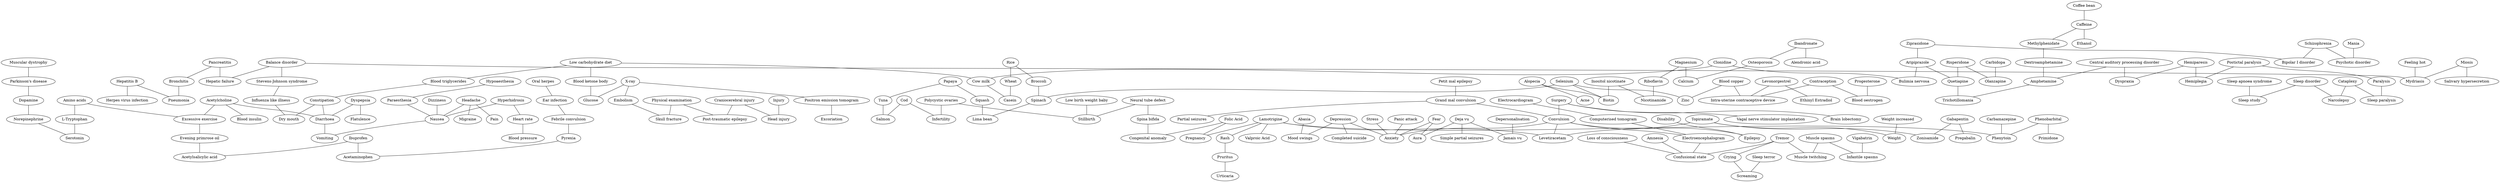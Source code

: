 strict graph layer0 {
	graph [name=layer0];
	node [label="\N"];
	54	[label=Pancreatitis,
		src_id=182725,
		weight=0.0014013146610338664];
	274	[label=Bronchitis,
		src_id=172749,
		weight=0.0007284881457166033];
	54 -- 274	[level=1,
		weight=45.23];
	63	[label="Hepatic failure",
		src_id=177896,
		weight=0.001530935416122003];
	54 -- 63	[level=1,
		weight=95.05];
	340	[label="Weight increased",
		level=1,
		src_id=188826,
		weight=0.0015892839399616226];
	18	[label=Weight,
		level=1,
		src_id=188818,
		weight=0.00486879191589432];
	340 -- 18	[level=1,
		weight=133.59];
	75	[label=Papaya,
		src_id=8707,
		weight=0.0015510816572710418];
	177	[label=Squash,
		src_id=8639,
		weight=0.0014891995467117205];
	75 -- 177	[level=1,
		weight=245.95];
	526	[label=Tuna,
		src_id=8643,
		weight=0.00042794740256587053];
	75 -- 526	[level=1,
		weight=73.37];
	114	[label="Inositol nicotinate",
		level=1,
		src_id=7903,
		weight=0.002194504709405285];
	198	[label=Biotin,
		src_id=114,
		weight=0.0011258512616127542];
	114 -- 198	[level=1,
		weight=431.07];
	305	[label=Nicotinamide,
		level=1,
		src_id=2556,
		weight=0.0018503998594221061];
	114 -- 305	[level=1,
		weight=438.61];
	42	[label=Hypoaesthesia,
		level=1,
		src_id=178564,
		weight=0.002800118886895745];
	133	[label=Paraesthesia,
		level=1,
		src_id=182787,
		weight=0.0022064033562582846];
	42 -- 133	[level=1,
		weight=159.46];
	58	[label="Muscular dystrophy",
		level=1,
		src_id=181277,
		weight=0.0025303985127689333];
	131	[label="Parkinson's disease",
		src_id=182898,
		weight=0.0011921711590044898];
	58 -- 131	[level=1,
		weight=159.09];
	55	[label="Oral herpes",
		level=1,
		src_id=182307,
		weight=0.002040530631971636];
	259	[label="Ear infection",
		src_id=175529,
		weight=0.0005090966980945888];
	55 -- 259	[level=1,
		weight=52.78];
	383	[label="Petit mal epilepsy",
		level=1,
		src_id=183307,
		weight=0.001798291889556248];
	44	[label="Grand mal convulsion",
		level=1,
		src_id=177516,
		weight=0.0079300130694745];
	383 -- 44	[level=1,
		weight=59.99];
	296	[label="Lima bean",
		src_id=8610,
		weight=0.001185610296059662];
	177 -- 296	[level=1,
		weight=354.81];
	173	[label=Selenium,
		src_id=9080,
		weight=0.0010042446927168594];
	173 -- 198	[level=1,
		weight=145.41];
	178	[label=Spinach,
		src_id=8638,
		weight=0.0014327736794283237];
	173 -- 178	[level=1,
		weight=85.24];
	306	[label=Zinc,
		src_id=1526,
		weight=0.0007667013766820344];
	173 -- 306	[level=1,
		weight=234.71];
	76	[label=Rice,
		src_id=8633,
		weight=0.0012649412773325943];
	77	[label=Broccoli,
		level=1,
		src_id=8584,
		weight=0.001610594567986371];
	76 -- 77	[level=1,
		weight=83.56];
	112	[label=Wheat,
		src_id=8648,
		weight=0.001350608917292089];
	76 -- 112	[level=1,
		weight=107.14];
	5	[label=Surgery,
		level=1,
		src_id=186589,
		weight=0.009304016121721907];
	1	[label=Convulsion,
		level=1,
		src_id=174366,
		weight=0.04384272583999458];
	5 -- 1	[level=1,
		weight=88.66];
	84	[label="Vagal nerve stimulator implantation",
		level=1,
		src_id=188187,
		weight=0.002775812546417932];
	5 -- 84	[level=1,
		weight=92.26];
	487	[label="Brain lobectomy",
		level=1,
		src_id=172601,
		weight=0.002694700047847313];
	5 -- 487	[level=1,
		weight=83.51];
	312	[label=Dopamine,
		src_id=974,
		weight=0.0006653144450635018];
	131 -- 312	[level=1,
		weight=47.15];
	41	[label="Low birth weight baby",
		level=1,
		src_id=180135,
		weight=0.0028383288520247643];
	28	[label=Stillbirth,
		level=1,
		src_id=186413,
		weight=0.002952839711985516];
	41 -- 28	[level=1,
		weight=399.04];
	333	[label="Folic Acid",
		level=1,
		src_id=150,
		weight=0.0024845476899730446];
	161	[label="Congenital anomaly",
		src_id=174082,
		weight=0.001354224235863074];
	333 -- 161	[level=1,
		weight=110.38];
	8	[label=Pregnancy,
		level=1,
		src_id=184014,
		weight=0.004025241046263508];
	333 -- 8	[level=1,
		weight=161.48];
	27	[label=Tremor,
		level=1,
		src_id=187373,
		weight=0.003399346148597115];
	99	[label=Crying,
		src_id=174575,
		weight=0.0014334267082630775];
	27 -- 99	[level=1,
		weight=45.41];
	137	[label="Muscle twitching",
		src_id=181276,
		weight=0.0015009005707355728];
	27 -- 137	[level=1,
		weight=52.0];
	24	[label="Confusional state",
		level=1,
		src_id=174071,
		weight=0.00570327354560458];
	27 -- 24	[level=1,
		weight=49.59];
	34	[label=Acetylcholine,
		level=1,
		src_id=2951,
		weight=0.004129814689207429];
	256	[label="Excessive exercise",
		level=1,
		src_id=176247,
		weight=0.002109734300955528];
	34 -- 256	[level=1,
		weight=480.36];
	71	[label="Blood insulin",
		level=1,
		src_id=172218,
		weight=0.0017421589272280302];
	34 -- 71	[level=1,
		weight=157.97];
	46	[label=Diarrhoea,
		level=1,
		src_id=175200,
		weight=0.0016948606007577234];
	34 -- 46	[level=1,
		weight=81.69];
	180	[label="Amino acids",
		src_id=8309,
		weight=0.001000032620526876];
	584	[label="L-Tryptophan",
		src_id=142,
		weight=0.0004975205822659481];
	180 -- 584	[level=1,
		weight=61.08];
	180 -- 256	[level=1,
		weight=292.38];
	125	[label="Sleep apnoea syndrome",
		level=1,
		src_id=185998,
		weight=0.001635743431742638];
	363	[label="Sleep study",
		src_id=186011,
		weight=0.0010445146940924026];
	125 -- 363	[level=1,
		weight=154.48];
	193	[label=Progesterone,
		level=1,
		src_id=385,
		weight=0.0016132666340623466];
	25	[label="Blood oestrogen",
		level=1,
		src_id=172274,
		weight=0.002595204538722153];
	193 -- 25	[level=1,
		weight=257.77];
	10	[label=Lamotrigine,
		level=1,
		src_id=542,
		weight=0.00892886896589501];
	12	[label=Rash,
		level=1,
		src_id=184786,
		weight=0.002831584768486793];
	10 -- 12	[level=1,
		weight=57.5];
	51	[label="Valproic Acid",
		level=1,
		src_id=304,
		weight=0.0028508274237053887];
	10 -- 51	[level=1,
		weight=120.82];
	6	[label=Levetiracetam,
		level=1,
		src_id=1186,
		weight=0.010030972226360069];
	10 -- 6	[level=1,
		weight=159.17];
	10 -- 8	[level=1,
		weight=89.36];
	13	[label=Phenytoin,
		level=1,
		src_id=243,
		weight=0.00457089379012619];
	10 -- 13	[level=1,
		weight=96.5];
	537	[label=Serotonin,
		src_id=7810,
		weight=0.000673588565290134];
	584 -- 537	[level=1,
		weight=143.89];
	97	[label="Febrile convulsion",
		src_id=176614,
		weight=0.0013774781879227608];
	259 -- 97	[level=1,
		weight=47.89];
	98	[label=Electrocardiogram,
		level=1,
		src_id=175655,
		weight=0.0022047227677469243];
	67	[label="Computerised tomogram",
		level=1,
		src_id=174039,
		weight=0.0035296011964764847];
	98 -- 67	[level=1,
		weight=56.55];
	194	[label=Carbidopa,
		level=1,
		src_id=181,
		weight=0.001820895223381786];
	329	[label=Olanzapine,
		src_id=324,
		weight=0.0009014436378500246];
	194 -- 329	[level=1,
		weight=245.95];
	139	[label="Low carbohydrate diet",
		level=1,
		src_id=180136,
		weight=0.002218806008110028];
	277	[label="Blood ketone body",
		src_id=172233,
		weight=0.0010208761385491804];
	139 -- 277	[level=1,
		weight=300.38];
	295	[label="Cow milk",
		src_id=8613,
		weight=0.0011237342517793564];
	139 -- 295	[level=1,
		weight=284.05];
	69	[label="Blood triglycerides",
		level=1,
		src_id=172398,
		weight=0.0020127820066019064];
	139 -- 69	[level=1,
		weight=472.75];
	567	[label=Clonidine,
		src_id=562,
		weight=0.0003801557311510104];
	567 -- 295	[level=1,
		weight=58.9];
	47	[label="Bulimia nervosa",
		level=1,
		src_id=172802,
		weight=0.0018807861194870571];
	567 -- 47	[level=1,
		weight=80.61];
	181	[label=Glucose,
		src_id=8280,
		weight=0.0008337754516897465];
	277 -- 181	[level=1,
		weight=112.0];
	380	[label="Physical examination",
		src_id=183464,
		weight=0.0006789472439002296];
	378	[label="Post-traumatic epilepsy",
		src_id=183904,
		weight=0.0012830202001650442];
	380 -- 378	[level=1,
		weight=78.67];
	213	[label="Skull fracture",
		src_id=185991,
		weight=0.0009881226370405227];
	380 -- 213	[level=1,
		weight=65.99];
	60	[label="Loss of consciousness",
		level=1,
		src_id=180127,
		weight=0.0019688781130730716];
	60 -- 24	[level=1,
		weight=68.66];
	393	[label="Neural tube defect",
		src_id=181701,
		weight=0.001127042231907036];
	88	[label="Spina bifida",
		level=1,
		src_id=186194,
		weight=0.001828235028581937];
	393 -- 88	[level=1,
		weight=243.61];
	393 -- 28	[level=1,
		weight=281.97];
	218	[label="Postictal paralysis",
		src_id=183927,
		weight=0.0008276044574928793];
	132	[label=Paralysis,
		src_id=182799,
		weight=0.0008176914551610002];
	218 -- 132	[level=1,
		weight=64.88];
	432	[label=Hemiplegia,
		src_id=177845,
		weight=0.0006523169179595826];
	218 -- 432	[level=1,
		weight=45.23];
	32	[label=Fear,
		level=1,
		src_id=176601,
		weight=0.003091900262013508];
	7	[label=Anxiety,
		level=1,
		src_id=170661,
		weight=0.010312381534872536];
	32 -- 7	[level=1,
		weight=72.45];
	108	[label=Aura,
		level=1,
		src_id=171120,
		weight=0.0020774190396517264];
	32 -- 108	[level=1,
		weight=66.63];
	33	[label=Contraception,
		level=1,
		src_id=174350,
		weight=0.001688357640760394];
	242	[label="Intra-uterine contraceptive device",
		src_id=179325,
		weight=0.0010021432116518211];
	33 -- 242	[level=1,
		weight=89.31];
	33 -- 25	[level=1,
		weight=92.05];
	44 -- 1	[level=1,
		weight=122.06];
	130	[label="Partial seizures",
		level=1,
		src_id=182927,
		weight=0.002283289165749464];
	44 -- 130	[level=1,
		weight=69.43];
	299	[label=Casein,
		src_id=8589,
		weight=0.0010664295842427256];
	295 -- 299	[level=1,
		weight=354.81];
	166	[label="Balance disorder",
		src_id=171241,
		weight=0.000847831367039775];
	87	[label="Stevens-Johnson syndrome",
		src_id=186406,
		weight=0.0013870509328834477];
	166 -- 87	[level=1,
		weight=47.83];
	166 -- 63	[level=1,
		weight=47.15];
	136	[label=Mydriasis,
		src_id=181328,
		weight=0.0013257266416520426];
	166 -- 136	[level=1,
		weight=81.11];
	38	[label=Schizophrenia,
		src_id=185574,
		weight=0.0014792301015358078];
	165	[label="Bipolar I disorder",
		src_id=171760,
		weight=0.0009578055367051631];
	38 -- 165	[level=1,
		weight=46.86];
	19	[label="Psychotic disorder",
		level=1,
		src_id=184453,
		weight=0.002515431091399857];
	38 -- 19	[level=1,
		weight=54.72];
	88 -- 161	[level=1,
		weight=74.13];
	102	[label=Constipation,
		src_id=174340,
		weight=0.0010925019631173453];
	69 -- 102	[level=1,
		weight=63.44];
	65	[label="Dry mouth",
		src_id=175420,
		weight=0.0014254720076736314];
	102 -- 65	[level=1,
		weight=63.75];
	102 -- 46	[level=1,
		weight=63.65];
	77 -- 178	[level=1,
		weight=258.32];
	517	[label=Abasia,
		level=1,
		src_id=169482,
		weight=0.0015753060765595918];
	138	[label="Mood swings",
		level=1,
		src_id=181119,
		weight=0.0016620765499499475];
	517 -- 138	[level=1,
		weight=41.47];
	287	[label="Evening primrose oil",
		src_id=9213,
		weight=0.0011072517313021554];
	256 -- 287	[level=1,
		weight=402.63];
	327	[label=Levonorgestrel,
		src_id=357,
		weight=0.0010644666629913491];
	81	[label="Ethinyl Estradiol",
		level=1,
		src_id=963,
		weight=0.0020546732981257263];
	327 -- 81	[level=1,
		weight=228.45];
	327 -- 242	[level=1,
		weight=186.57];
	459	[label=Dyspepsia,
		src_id=175492,
		weight=0.0003869878680406234];
	96	[label=Flatulence,
		level=1,
		src_id=176744,
		weight=0.0016427002916782514];
	459 -- 96	[level=1,
		weight=56.14];
	459 -- 46	[level=1,
		weight=34.47];
	9	[label=Depression,
		level=1,
		src_id=175023,
		weight=0.0044799153809282405];
	103	[label="Completed suicide",
		level=1,
		src_id=174010,
		weight=0.0017448613927763756];
	9 -- 103	[level=1,
		weight=45.98];
	9 -- 7	[level=1,
		weight=108.88];
	9 -- 138	[level=1,
		weight=45.59];
	21	[label=Headache,
		level=1,
		src_id=177790,
		weight=0.005250834729440146];
	4	[label=Pain,
		level=1,
		src_id=182630,
		weight=0.0034363057630249967];
	21 -- 4	[level=1,
		weight=64.19];
	30	[label=Migraine,
		level=1,
		src_id=180996,
		weight=0.002695993506544697];
	21 -- 30	[level=1,
		weight=94.85];
	14	[label=Nausea,
		level=1,
		src_id=181546,
		weight=0.004639683981880418];
	21 -- 14	[level=1,
		weight=85.24];
	89	[label="Sleep terror",
		level=1,
		src_id=186015,
		weight=0.0015825649693071186];
	367	[label=Screaming,
		src_id=185624,
		weight=0.0012516920066908644];
	89 -- 367	[level=1,
		weight=57.59];
	310	[label=Ibuprofen,
		src_id=1035,
		weight=0.0007368761245271152];
	35	[label=Acetaminophen,
		level=1,
		src_id=307,
		weight=0.0018009398215968093];
	310 -- 35	[level=1,
		weight=143.43];
	313	[label="Acetylsalicylic acid",
		src_id=931,
		weight=0.0005583688578593127];
	310 -- 313	[level=1,
		weight=94.01];
	124	[label="Sleep disorder",
		src_id=186000,
		weight=0.0007333483259291371];
	57	[label=Narcolepsy,
		level=1,
		src_id=181475,
		weight=0.001674888198880834];
	124 -- 57	[level=1,
		weight=46.77];
	124 -- 363	[level=1,
		weight=52.7];
	419	[label="Influenza like illness",
		src_id=179014,
		weight=0.0005850434796401921];
	87 -- 419	[level=1,
		weight=83.71];
	419 -- 65	[level=1,
		weight=55.15];
	39	[label=Pruritus,
		level=1,
		src_id=184366,
		weight=0.0024121341744640446];
	12 -- 39	[level=1,
		weight=87.16];
	188	[label=Ibandronate,
		src_id=696,
		weight=0.0010427564347667056];
	189	[label="Alendronic acid",
		level=1,
		src_id=617,
		weight=0.0016471292412961716];
	188 -- 189	[level=1,
		weight=140.66];
	134	[label=Osteoporosis,
		src_id=182448,
		weight=0.0011569793778963033];
	188 -- 134	[level=1,
		weight=91.06];
	85	[label=Urticaria,
		level=1,
		src_id=188054,
		weight=0.002078927924128333];
	39 -- 85	[level=1,
		weight=51.42];
	311	[label=Gabapentin,
		src_id=982,
		weight=0.0015351270910551008];
	116	[label=Zonisamide,
		level=1,
		src_id=895,
		weight=0.0017358953000514413];
	311 -- 116	[level=1,
		weight=42.55];
	330	[label=Pregabalin,
		level=1,
		src_id=221,
		weight=0.001765694660728438];
	311 -- 330	[level=1,
		weight=65.48];
	179	[label="Coffee bean",
		level=1,
		src_id=8595,
		weight=0.0019368446972410553];
	82	[label=Caffeine,
		level=1,
		src_id=192,
		weight=0.002334705699678128];
	179 -- 82	[level=1,
		weight=185.8];
	40	[label="Muscle spasms",
		src_id=181270,
		weight=0.001492503923163199];
	40 -- 137	[level=1,
		weight=46.91];
	422	[label="Infantile spasms",
		src_id=178941,
		weight=0.001296407942825725];
	40 -- 422	[level=1,
		weight=53.14];
	110	[label=Alopecia,
		src_id=170026,
		weight=0.0007307056528455718];
	110 -- 198	[level=1,
		weight=66.97];
	49	[label=Acne,
		level=1,
		src_id=169642,
		weight=0.001782056461819542];
	110 -- 49	[level=1,
		weight=34.29];
	128	[label="Polycystic ovaries",
		src_id=183761,
		weight=0.0009095864812776184];
	243	[label=Infertility,
		src_id=178985,
		weight=0.000617853565975358];
	128 -- 243	[level=1,
		weight=133.68];
	128 -- 28	[level=1,
		weight=143.89];
	99 -- 367	[level=1,
		weight=57.8];
	50	[label=Carbamazepine,
		level=1,
		src_id=551,
		weight=0.0018424741132274944];
	50 -- 13	[level=1,
		weight=81.22];
	83	[label="X-ray",
		src_id=188917,
		weight=0.001427804449380066];
	64	[label=Embolism,
		src_id=175772,
		weight=0.0013850923508483355];
	83 -- 64	[level=1,
		weight=179.77];
	219	[label="Positron emission tomogram",
		src_id=183853,
		weight=0.0008728397574205016];
	83 -- 219	[level=1,
		weight=50.45];
	83 -- 181	[level=1,
		weight=63.44];
	73	[label=Amnesia,
		level=1,
		src_id=170136,
		weight=0.001562054880967425];
	73 -- 24	[level=1,
		weight=48.69];
	492	[label="Blood copper",
		src_id=172045,
		weight=0.0003847138605821579];
	492 -- 306	[level=1,
		weight=55.9];
	492 -- 242	[level=1,
		weight=79.3];
	484	[label=Cataplexy,
		src_id=173217,
		weight=0.0009438198724357525];
	364	[label="Sleep paralysis",
		src_id=186008,
		weight=0.0005945621602513143];
	484 -- 364	[level=1,
		weight=68.93];
	484 -- 57	[level=1,
		weight=135.55];
	178 -- 296	[level=1,
		weight=250.75];
	132 -- 364	[level=1,
		weight=46.49];
	235	[label=Miosis,
		src_id=181021,
		weight=0.0012128330897948265];
	235 -- 136	[level=1,
		weight=193.99];
	126	[label="Salivary hypersecretion",
		level=1,
		src_id=185485,
		weight=0.0015703720582515613];
	235 -- 126	[level=1,
		weight=200.02];
	101	[label="Craniocerebral injury",
		level=1,
		src_id=174523,
		weight=0.001832929575363946];
	101 -- 378	[level=1,
		weight=156.92];
	146	[label="Head injury",
		level=1,
		src_id=177785,
		weight=0.001715648827453144];
	101 -- 146	[level=1,
		weight=55.43];
	36	[label=Stress,
		level=1,
		src_id=186464,
		weight=0.0025139528086730546];
	36 -- 7	[level=1,
		weight=100.25];
	287 -- 313	[level=1,
		weight=122.8];
	579	[label=Ziprasidone,
		src_id=237,
		weight=0.0006628389715354794];
	309	[label=Aripiprazole,
		src_id=1222,
		weight=0.0008326842639996687];
	579 -- 309	[level=1,
		weight=87.06];
	579 -- 165	[level=1,
		weight=71.76];
	318	[label=Risperidone,
		src_id=720,
		weight=0.0008468161517964322];
	80	[label=Quetiapine,
		level=1,
		src_id=1208,
		weight=0.001601842137233802];
	318 -- 80	[level=1,
		weight=84.02];
	318 -- 329	[level=1,
		weight=170.21];
	309 -- 80	[level=1,
		weight=74.9];
	309 -- 47	[level=1,
		weight=78.67];
	17	[label=Ethanol,
		level=1,
		src_id=884,
		weight=0.002161183165215026];
	82 -- 17	[level=1,
		weight=61.89];
	192	[label=Methylphenidate,
		src_id=411,
		weight=0.001357220779642328];
	82 -- 192	[level=1,
		weight=57.82];
	220	[label=Pneumonia,
		src_id=183685,
		weight=0.0007128047479266098];
	274 -- 220	[level=1,
		weight=92.31];
	249	[label=Hemiparesis,
		src_id=177843,
		weight=0.0010270914187134367];
	153	[label=Dyspraxia,
		src_id=175506,
		weight=0.0013637552892951596];
	249 -- 153	[level=1,
		weight=152.63];
	249 -- 432	[level=1,
		weight=141.19];
	184	[label=Magnesium,
		src_id=1330,
		weight=0.0014302089561109921];
	197	[label=Riboflavin,
		level=1,
		src_id=132,
		weight=0.00227239059051472];
	184 -- 197	[level=1,
		weight=91.78];
	16	[label=Calcium,
		level=1,
		src_id=1327,
		weight=0.0025229737918949463];
	184 -- 16	[level=1,
		weight=221.48];
	11	[label=Topiramate,
		level=1,
		src_id=264,
		weight=0.004371180654737915];
	11 -- 116	[level=1,
		weight=54.66];
	11 -- 18	[level=1,
		weight=86.47];
	11 -- 6	[level=1,
		weight=92.43];
	326	[label=Norepinephrine,
		src_id=358,
		weight=0.0008980084608098013];
	312 -- 326	[level=1,
		weight=133.68];
	248	[label="Hepatitis B",
		src_id=177942,
		weight=0.0011684491884608602];
	20	[label="Herpes virus infection",
		level=1,
		src_id=178111,
		weight=0.002331383608575972];
	248 -- 20	[level=1,
		weight=64.69];
	248 -- 220	[level=1,
		weight=45.23];
	115	[label=Vigabatrin,
		level=1,
		src_id=1064,
		weight=0.00180226386997962];
	115 -- 422	[level=1,
		weight=127.3];
	174	[label=Cod,
		src_id=8995,
		weight=0.0010237285558955481];
	174 -- 243	[level=1,
		weight=73.7];
	290	[label=Salmon,
		src_id=8996,
		weight=0.000661638972811811];
	174 -- 290	[level=1,
		weight=75.05];
	156	[label=Depersonalisation,
		level=1,
		src_id=175018,
		weight=0.002060452458275287];
	241	[label="Jamais vu",
		src_id=179465,
		weight=0.0011810390128039886];
	156 -- 241	[level=1,
		weight=82.3];
	112 -- 299	[level=1,
		weight=156.56];
	326 -- 537	[level=1,
		weight=126.93];
	197 -- 305	[level=1,
		weight=1000.0];
	29	[label=Pyrexia,
		level=1,
		src_id=184658,
		weight=0.0018830801634752033];
	97 -- 29	[level=1,
		weight=109.81];
	26	[label=Phenobarbital,
		level=1,
		src_id=1158,
		weight=0.003003684210696954];
	117	[label=Primidone,
		level=1,
		src_id=780,
		weight=0.0017969816384099074];
	26 -- 117	[level=1,
		weight=52.86];
	26 -- 13	[level=1,
		weight=78.04];
	272	[label="Central auditory processing disorder",
		src_id=173299,
		weight=0.0008060358317299234];
	195	[label=Amphetamine,
		level=1,
		src_id=173,
		weight=0.0023025738717270517];
	272 -- 195	[level=1,
		weight=74.2];
	272 -- 153	[level=1,
		weight=179.89];
	350	[label=Trichotillomania,
		src_id=187413,
		weight=0.0005816137214217034];
	80 -- 350	[level=1,
		weight=107.14];
	526 -- 290	[level=1,
		weight=145.74];
	1 -- 6	[level=1,
		weight=145.77];
	3	[label=Electroencephalogram,
		level=1,
		src_id=175720,
		weight=0.00973212502859358];
	1 -- 3	[level=1,
		weight=147.32];
	1 -- 7	[level=1,
		weight=75.71];
	2	[label=Epilepsy,
		level=1,
		src_id=176107,
		weight=0.02345683872889738];
	1 -- 2	[level=1,
		weight=333.89];
	59	[label=Mania,
		level=1,
		src_id=180503,
		weight=0.0016973552433446845];
	59 -- 19	[level=1,
		weight=50.79];
	43	[label=Hyperhidrosis,
		level=1,
		src_id=178464,
		weight=0.0019522520639870355];
	250	[label="Heart rate",
		src_id=177799,
		weight=0.0012763385763344885];
	43 -- 250	[level=1,
		weight=43.39];
	43 -- 14	[level=1,
		weight=47.44];
	67 -- 3	[level=1,
		weight=73.05];
	29 -- 35	[level=1,
		weight=47.75];
	134 -- 16	[level=1,
		weight=103.4];
	307	[label=Dextroamphetamine,
		level=1,
		src_id=1510,
		weight=0.0025160390272079888];
	192 -- 307	[level=1,
		weight=180.57];
	31	[label="Feeling hot",
		level=1,
		src_id=176626,
		weight=0.0017473991179379955];
	31 -- 136	[level=1,
		weight=47.66];
	307 -- 195	[level=1,
		weight=864.22];
	64 -- 213	[level=1,
		weight=52.15];
	155	[label=Disability,
		level=1,
		src_id=175257,
		weight=0.002704038405888001];
	155 -- 2	[level=1,
		weight=32.3];
	23	[label="Deja vu",
		level=1,
		src_id=174936,
		weight=0.0033272358224421825];
	23 -- 241	[level=1,
		weight=53.84];
	90	[label="Simple partial seizures",
		level=1,
		src_id=185880,
		weight=0.0016672632537607078];
	23 -- 90	[level=1,
		weight=63.31];
	23 -- 108	[level=1,
		weight=72.75];
	133 -- 14	[level=1,
		weight=48.31];
	150	[label=Excoriation,
		level=1,
		src_id=176257,
		weight=0.0021874224806900746];
	219 -- 150	[level=1,
		weight=197.71];
	195 -- 350	[level=1,
		weight=91.19];
	15	[label=Injury,
		level=1,
		src_id=179153,
		weight=0.0025121627341653636];
	15 -- 146	[level=1,
		weight=58.81];
	22	[label=Dizziness,
		level=1,
		src_id=175317,
		weight=0.0038730561594423588];
	22 -- 14	[level=1,
		weight=104.52];
	70	[label="Blood pressure",
		level=1,
		src_id=172305,
		weight=0.0018022986801689812];
	250 -- 70	[level=1,
		weight=60.51];
	92	[label="Panic attack",
		level=1,
		src_id=182745,
		weight=0.0021381315188019217];
	92 -- 7	[level=1,
		weight=68.7];
	53	[label=Vomiting,
		src_id=188709,
		weight=0.001519122012635948];
	14 -- 53	[level=1,
		weight=60.95];
	3 -- 24	[level=1,
		weight=81.5];
	46 -- 53	[level=1,
		weight=58.45];
}
